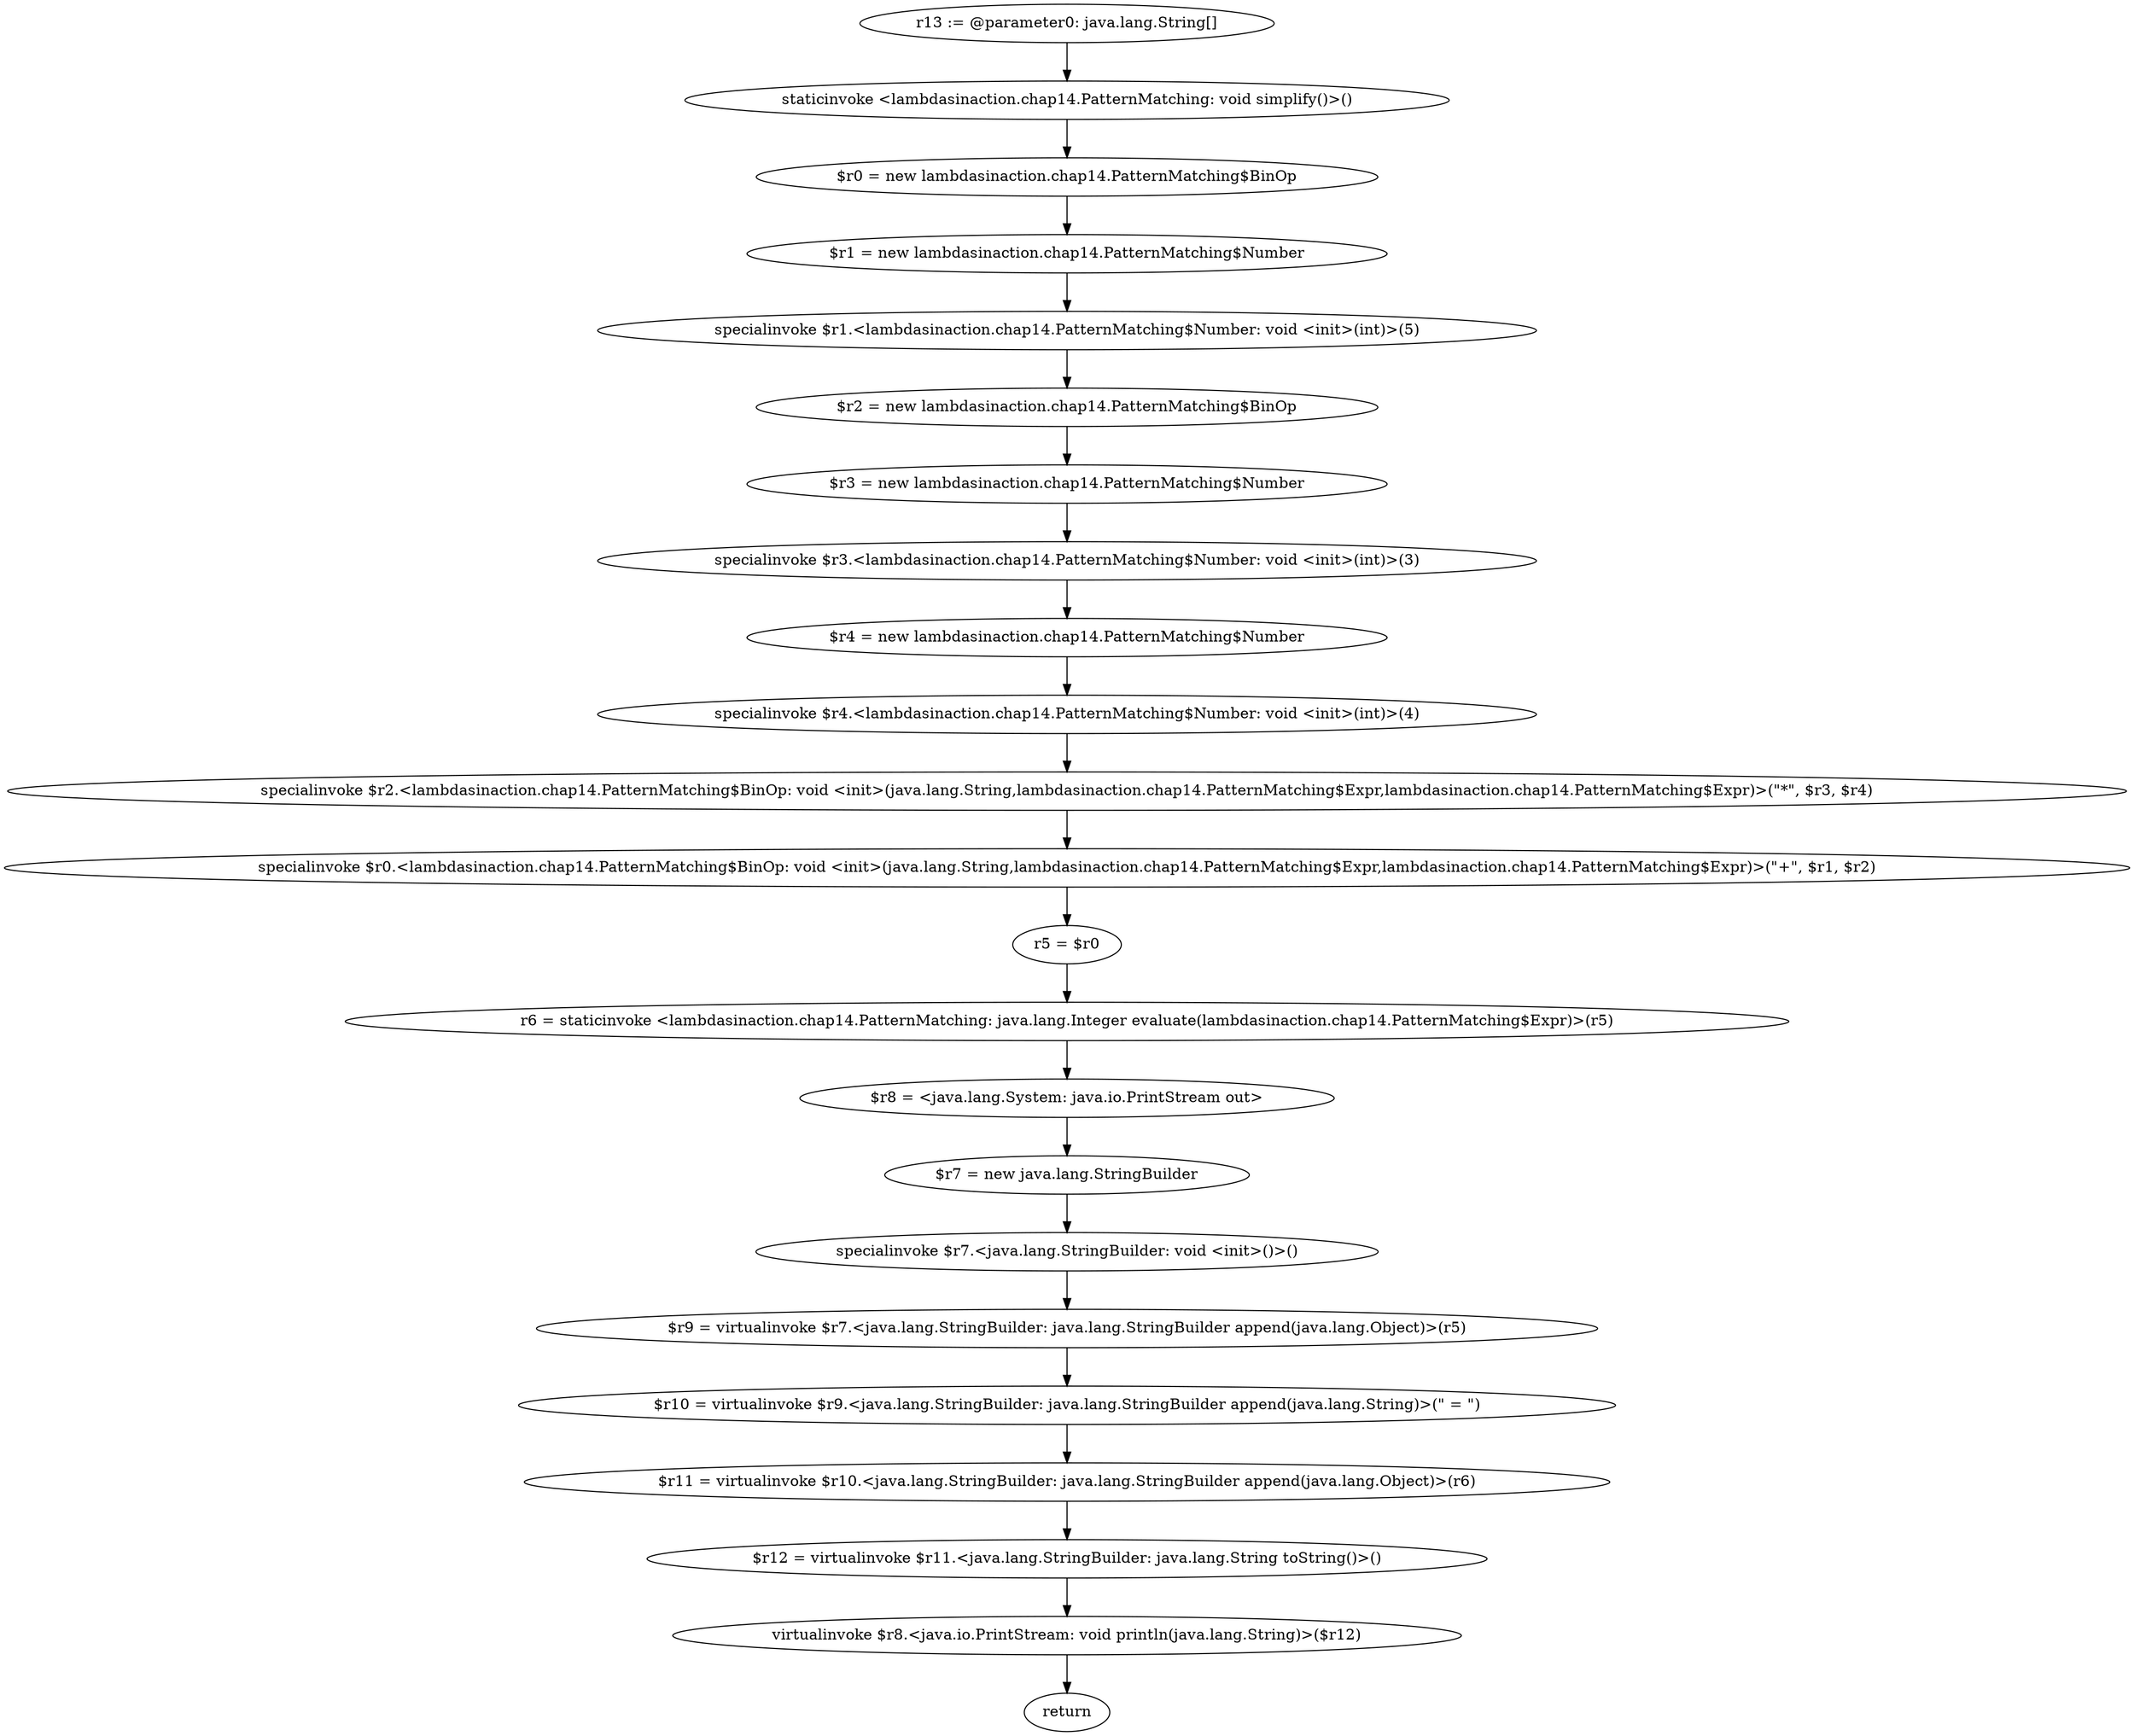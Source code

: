 digraph "unitGraph" {
    "r13 := @parameter0: java.lang.String[]"
    "staticinvoke <lambdasinaction.chap14.PatternMatching: void simplify()>()"
    "$r0 = new lambdasinaction.chap14.PatternMatching$BinOp"
    "$r1 = new lambdasinaction.chap14.PatternMatching$Number"
    "specialinvoke $r1.<lambdasinaction.chap14.PatternMatching$Number: void <init>(int)>(5)"
    "$r2 = new lambdasinaction.chap14.PatternMatching$BinOp"
    "$r3 = new lambdasinaction.chap14.PatternMatching$Number"
    "specialinvoke $r3.<lambdasinaction.chap14.PatternMatching$Number: void <init>(int)>(3)"
    "$r4 = new lambdasinaction.chap14.PatternMatching$Number"
    "specialinvoke $r4.<lambdasinaction.chap14.PatternMatching$Number: void <init>(int)>(4)"
    "specialinvoke $r2.<lambdasinaction.chap14.PatternMatching$BinOp: void <init>(java.lang.String,lambdasinaction.chap14.PatternMatching$Expr,lambdasinaction.chap14.PatternMatching$Expr)>(\"*\", $r3, $r4)"
    "specialinvoke $r0.<lambdasinaction.chap14.PatternMatching$BinOp: void <init>(java.lang.String,lambdasinaction.chap14.PatternMatching$Expr,lambdasinaction.chap14.PatternMatching$Expr)>(\"+\", $r1, $r2)"
    "r5 = $r0"
    "r6 = staticinvoke <lambdasinaction.chap14.PatternMatching: java.lang.Integer evaluate(lambdasinaction.chap14.PatternMatching$Expr)>(r5)"
    "$r8 = <java.lang.System: java.io.PrintStream out>"
    "$r7 = new java.lang.StringBuilder"
    "specialinvoke $r7.<java.lang.StringBuilder: void <init>()>()"
    "$r9 = virtualinvoke $r7.<java.lang.StringBuilder: java.lang.StringBuilder append(java.lang.Object)>(r5)"
    "$r10 = virtualinvoke $r9.<java.lang.StringBuilder: java.lang.StringBuilder append(java.lang.String)>(\" = \")"
    "$r11 = virtualinvoke $r10.<java.lang.StringBuilder: java.lang.StringBuilder append(java.lang.Object)>(r6)"
    "$r12 = virtualinvoke $r11.<java.lang.StringBuilder: java.lang.String toString()>()"
    "virtualinvoke $r8.<java.io.PrintStream: void println(java.lang.String)>($r12)"
    "return"
    "r13 := @parameter0: java.lang.String[]"->"staticinvoke <lambdasinaction.chap14.PatternMatching: void simplify()>()";
    "staticinvoke <lambdasinaction.chap14.PatternMatching: void simplify()>()"->"$r0 = new lambdasinaction.chap14.PatternMatching$BinOp";
    "$r0 = new lambdasinaction.chap14.PatternMatching$BinOp"->"$r1 = new lambdasinaction.chap14.PatternMatching$Number";
    "$r1 = new lambdasinaction.chap14.PatternMatching$Number"->"specialinvoke $r1.<lambdasinaction.chap14.PatternMatching$Number: void <init>(int)>(5)";
    "specialinvoke $r1.<lambdasinaction.chap14.PatternMatching$Number: void <init>(int)>(5)"->"$r2 = new lambdasinaction.chap14.PatternMatching$BinOp";
    "$r2 = new lambdasinaction.chap14.PatternMatching$BinOp"->"$r3 = new lambdasinaction.chap14.PatternMatching$Number";
    "$r3 = new lambdasinaction.chap14.PatternMatching$Number"->"specialinvoke $r3.<lambdasinaction.chap14.PatternMatching$Number: void <init>(int)>(3)";
    "specialinvoke $r3.<lambdasinaction.chap14.PatternMatching$Number: void <init>(int)>(3)"->"$r4 = new lambdasinaction.chap14.PatternMatching$Number";
    "$r4 = new lambdasinaction.chap14.PatternMatching$Number"->"specialinvoke $r4.<lambdasinaction.chap14.PatternMatching$Number: void <init>(int)>(4)";
    "specialinvoke $r4.<lambdasinaction.chap14.PatternMatching$Number: void <init>(int)>(4)"->"specialinvoke $r2.<lambdasinaction.chap14.PatternMatching$BinOp: void <init>(java.lang.String,lambdasinaction.chap14.PatternMatching$Expr,lambdasinaction.chap14.PatternMatching$Expr)>(\"*\", $r3, $r4)";
    "specialinvoke $r2.<lambdasinaction.chap14.PatternMatching$BinOp: void <init>(java.lang.String,lambdasinaction.chap14.PatternMatching$Expr,lambdasinaction.chap14.PatternMatching$Expr)>(\"*\", $r3, $r4)"->"specialinvoke $r0.<lambdasinaction.chap14.PatternMatching$BinOp: void <init>(java.lang.String,lambdasinaction.chap14.PatternMatching$Expr,lambdasinaction.chap14.PatternMatching$Expr)>(\"+\", $r1, $r2)";
    "specialinvoke $r0.<lambdasinaction.chap14.PatternMatching$BinOp: void <init>(java.lang.String,lambdasinaction.chap14.PatternMatching$Expr,lambdasinaction.chap14.PatternMatching$Expr)>(\"+\", $r1, $r2)"->"r5 = $r0";
    "r5 = $r0"->"r6 = staticinvoke <lambdasinaction.chap14.PatternMatching: java.lang.Integer evaluate(lambdasinaction.chap14.PatternMatching$Expr)>(r5)";
    "r6 = staticinvoke <lambdasinaction.chap14.PatternMatching: java.lang.Integer evaluate(lambdasinaction.chap14.PatternMatching$Expr)>(r5)"->"$r8 = <java.lang.System: java.io.PrintStream out>";
    "$r8 = <java.lang.System: java.io.PrintStream out>"->"$r7 = new java.lang.StringBuilder";
    "$r7 = new java.lang.StringBuilder"->"specialinvoke $r7.<java.lang.StringBuilder: void <init>()>()";
    "specialinvoke $r7.<java.lang.StringBuilder: void <init>()>()"->"$r9 = virtualinvoke $r7.<java.lang.StringBuilder: java.lang.StringBuilder append(java.lang.Object)>(r5)";
    "$r9 = virtualinvoke $r7.<java.lang.StringBuilder: java.lang.StringBuilder append(java.lang.Object)>(r5)"->"$r10 = virtualinvoke $r9.<java.lang.StringBuilder: java.lang.StringBuilder append(java.lang.String)>(\" = \")";
    "$r10 = virtualinvoke $r9.<java.lang.StringBuilder: java.lang.StringBuilder append(java.lang.String)>(\" = \")"->"$r11 = virtualinvoke $r10.<java.lang.StringBuilder: java.lang.StringBuilder append(java.lang.Object)>(r6)";
    "$r11 = virtualinvoke $r10.<java.lang.StringBuilder: java.lang.StringBuilder append(java.lang.Object)>(r6)"->"$r12 = virtualinvoke $r11.<java.lang.StringBuilder: java.lang.String toString()>()";
    "$r12 = virtualinvoke $r11.<java.lang.StringBuilder: java.lang.String toString()>()"->"virtualinvoke $r8.<java.io.PrintStream: void println(java.lang.String)>($r12)";
    "virtualinvoke $r8.<java.io.PrintStream: void println(java.lang.String)>($r12)"->"return";
}

